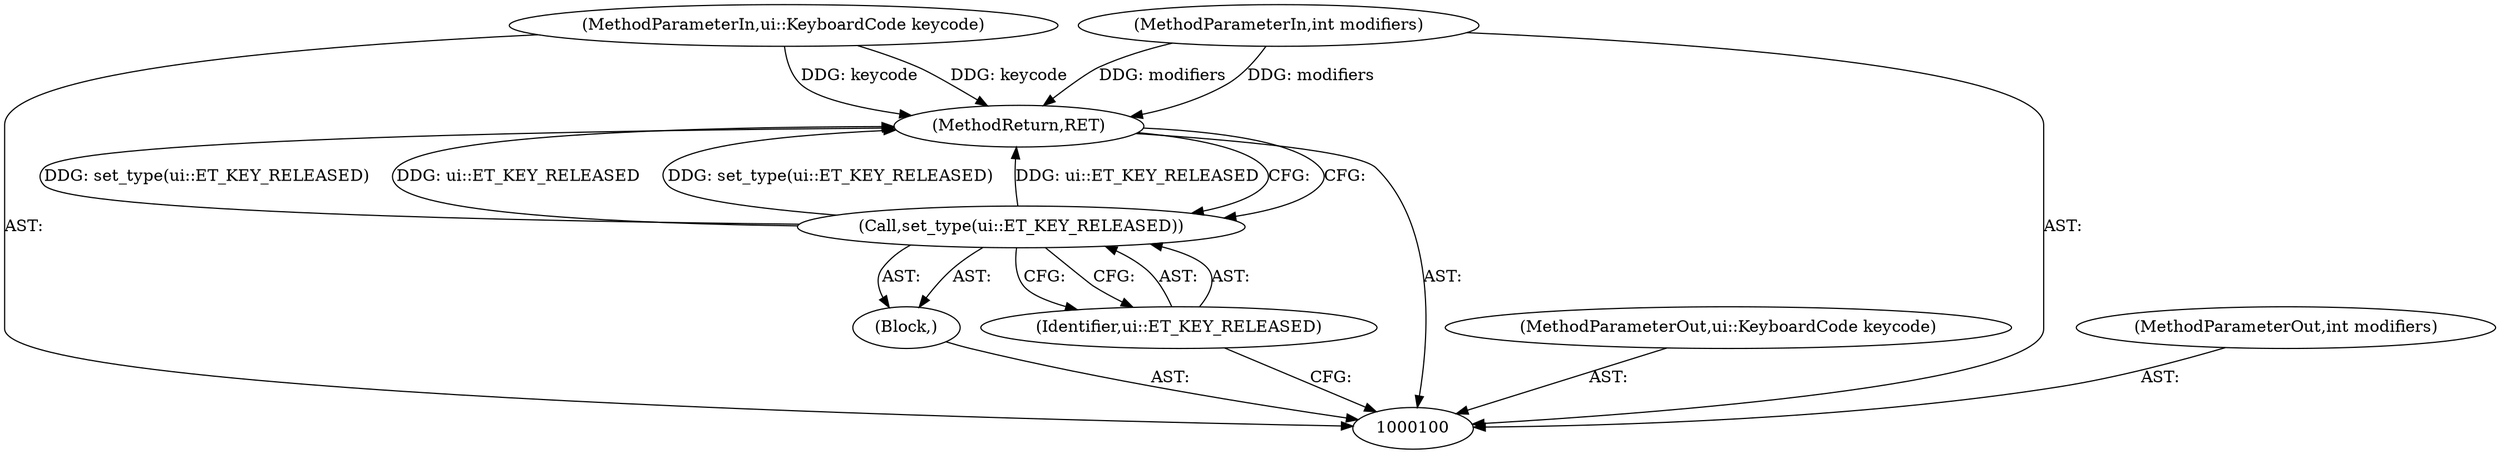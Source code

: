 digraph "0_Chrome_c4f40933f2cd7f975af63e56ea4cdcdc6c636f73" {
"1000106" [label="(MethodReturn,RET)"];
"1000101" [label="(MethodParameterIn,ui::KeyboardCode keycode)"];
"1000116" [label="(MethodParameterOut,ui::KeyboardCode keycode)"];
"1000102" [label="(MethodParameterIn,int modifiers)"];
"1000117" [label="(MethodParameterOut,int modifiers)"];
"1000103" [label="(Block,)"];
"1000105" [label="(Identifier,ui::ET_KEY_RELEASED)"];
"1000104" [label="(Call,set_type(ui::ET_KEY_RELEASED))"];
"1000106" -> "1000100"  [label="AST: "];
"1000106" -> "1000104"  [label="CFG: "];
"1000104" -> "1000106"  [label="DDG: set_type(ui::ET_KEY_RELEASED)"];
"1000104" -> "1000106"  [label="DDG: ui::ET_KEY_RELEASED"];
"1000102" -> "1000106"  [label="DDG: modifiers"];
"1000101" -> "1000106"  [label="DDG: keycode"];
"1000101" -> "1000100"  [label="AST: "];
"1000101" -> "1000106"  [label="DDG: keycode"];
"1000116" -> "1000100"  [label="AST: "];
"1000102" -> "1000100"  [label="AST: "];
"1000102" -> "1000106"  [label="DDG: modifiers"];
"1000117" -> "1000100"  [label="AST: "];
"1000103" -> "1000100"  [label="AST: "];
"1000104" -> "1000103"  [label="AST: "];
"1000105" -> "1000104"  [label="AST: "];
"1000105" -> "1000100"  [label="CFG: "];
"1000104" -> "1000105"  [label="CFG: "];
"1000104" -> "1000103"  [label="AST: "];
"1000104" -> "1000105"  [label="CFG: "];
"1000105" -> "1000104"  [label="AST: "];
"1000106" -> "1000104"  [label="CFG: "];
"1000104" -> "1000106"  [label="DDG: set_type(ui::ET_KEY_RELEASED)"];
"1000104" -> "1000106"  [label="DDG: ui::ET_KEY_RELEASED"];
}
